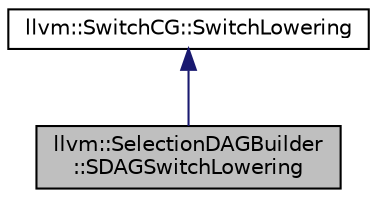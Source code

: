 digraph "llvm::SelectionDAGBuilder::SDAGSwitchLowering"
{
 // LATEX_PDF_SIZE
  bgcolor="transparent";
  edge [fontname="Helvetica",fontsize="10",labelfontname="Helvetica",labelfontsize="10"];
  node [fontname="Helvetica",fontsize="10",shape=record];
  Node1 [label="llvm::SelectionDAGBuilder\l::SDAGSwitchLowering",height=0.2,width=0.4,color="black", fillcolor="grey75", style="filled", fontcolor="black",tooltip=" "];
  Node2 -> Node1 [dir="back",color="midnightblue",fontsize="10",style="solid",fontname="Helvetica"];
  Node2 [label="llvm::SwitchCG::SwitchLowering",height=0.2,width=0.4,color="black",URL="$classllvm_1_1SwitchCG_1_1SwitchLowering.html",tooltip=" "];
}
